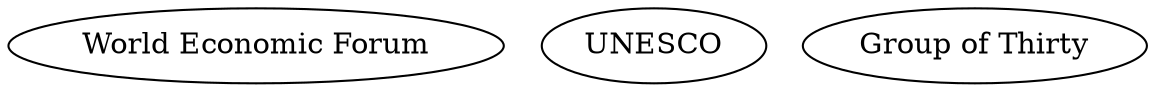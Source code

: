 // Copyright 2022, Antonio Alvarado Hernández

graph global {
    subgraph organizations {
        wef1 [
            label="World Economic Forum",
            link="https://www.weforum.org",
        ];
        unesco1 [
            label="UNESCO",
            link="https://www.unesco.org",
        ];
        g30 [
            label="Group of Thirty",
            link="https://www.group30.org",
        ];
    };
}
